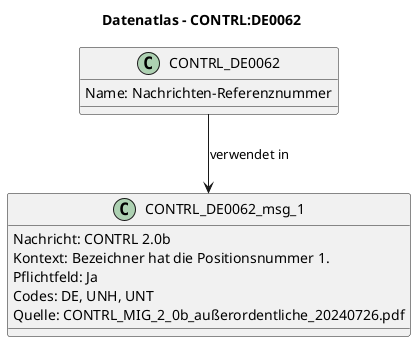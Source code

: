 @startuml
title Datenatlas – CONTRL:DE0062
class CONTRL_DE0062 {
  Name: Nachrichten-Referenznummer
}
class CONTRL_DE0062_msg_1 {
  Nachricht: CONTRL 2.0b
  Kontext: Bezeichner hat die Positionsnummer 1.
  Pflichtfeld: Ja
  Codes: DE, UNH, UNT
  Quelle: CONTRL_MIG_2_0b_außerordentliche_20240726.pdf
}
CONTRL_DE0062 --> CONTRL_DE0062_msg_1 : verwendet in
@enduml